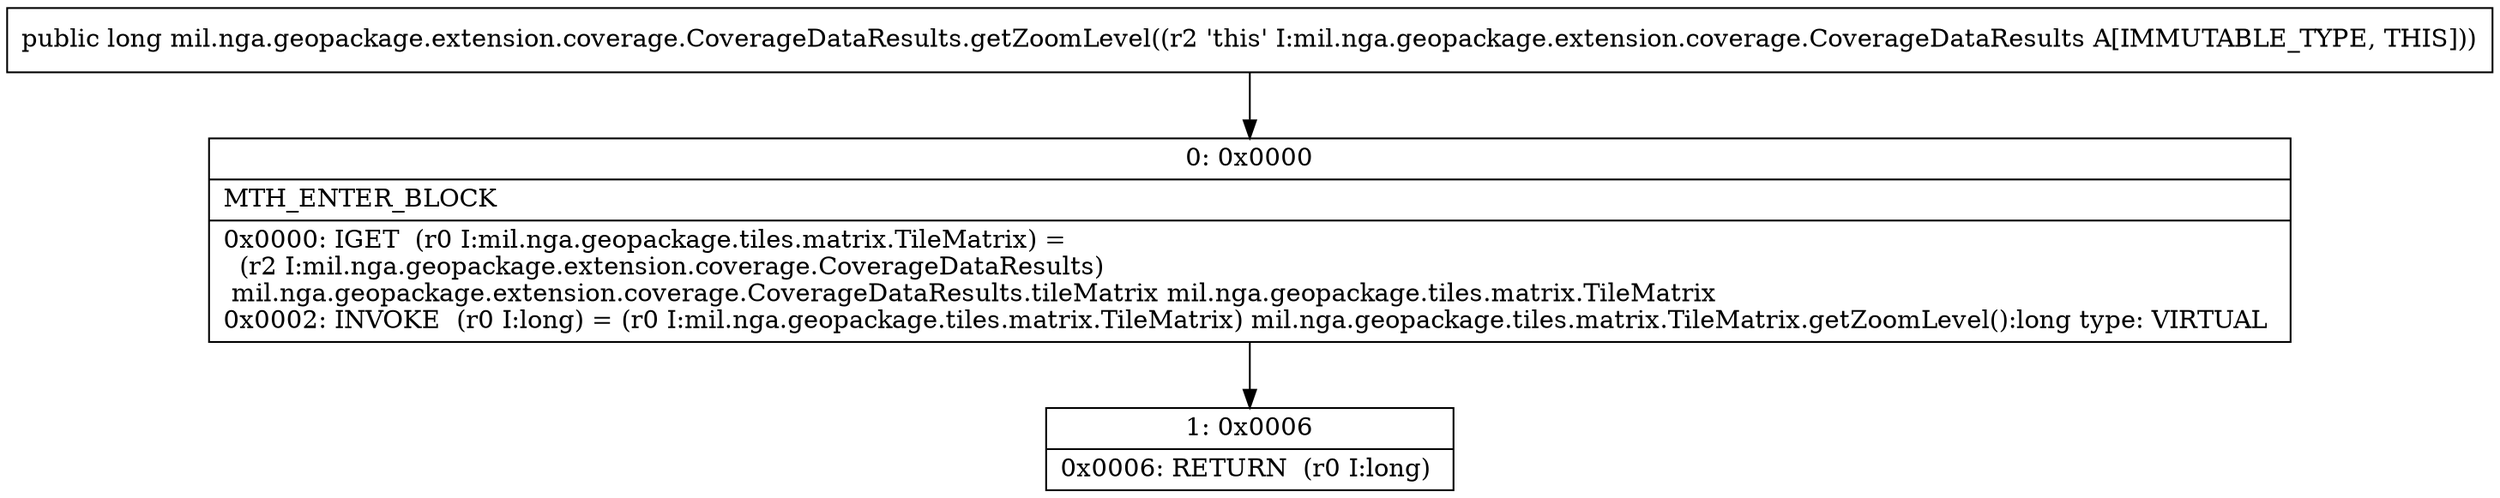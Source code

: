 digraph "CFG formil.nga.geopackage.extension.coverage.CoverageDataResults.getZoomLevel()J" {
Node_0 [shape=record,label="{0\:\ 0x0000|MTH_ENTER_BLOCK\l|0x0000: IGET  (r0 I:mil.nga.geopackage.tiles.matrix.TileMatrix) = \l  (r2 I:mil.nga.geopackage.extension.coverage.CoverageDataResults)\l mil.nga.geopackage.extension.coverage.CoverageDataResults.tileMatrix mil.nga.geopackage.tiles.matrix.TileMatrix \l0x0002: INVOKE  (r0 I:long) = (r0 I:mil.nga.geopackage.tiles.matrix.TileMatrix) mil.nga.geopackage.tiles.matrix.TileMatrix.getZoomLevel():long type: VIRTUAL \l}"];
Node_1 [shape=record,label="{1\:\ 0x0006|0x0006: RETURN  (r0 I:long) \l}"];
MethodNode[shape=record,label="{public long mil.nga.geopackage.extension.coverage.CoverageDataResults.getZoomLevel((r2 'this' I:mil.nga.geopackage.extension.coverage.CoverageDataResults A[IMMUTABLE_TYPE, THIS])) }"];
MethodNode -> Node_0;
Node_0 -> Node_1;
}

